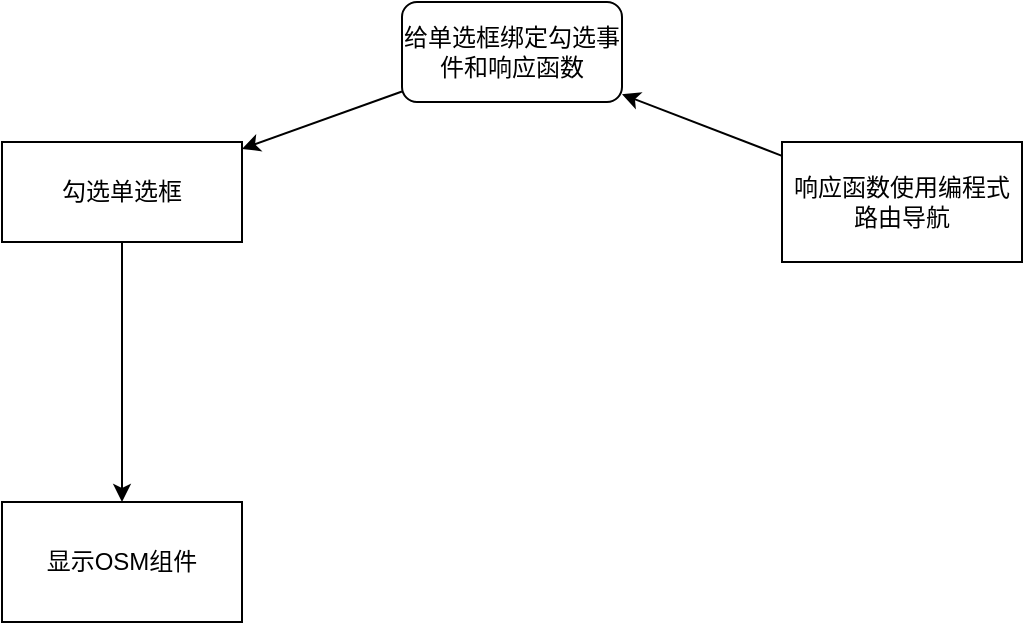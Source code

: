 <mxfile>
    <diagram id="jaCXow_G0j-6x0RFvNnN" name="第 1 页">
        <mxGraphModel dx="829" dy="628" grid="1" gridSize="10" guides="1" tooltips="1" connect="1" arrows="1" fold="1" page="1" pageScale="1" pageWidth="827" pageHeight="1169" math="0" shadow="0">
            <root>
                <mxCell id="0"/>
                <mxCell id="1" parent="0"/>
                <mxCell id="4" style="edgeStyle=none;html=1;" edge="1" parent="1" source="2" target="3">
                    <mxGeometry relative="1" as="geometry"/>
                </mxCell>
                <mxCell id="2" value="勾选单选框" style="rounded=0;whiteSpace=wrap;html=1;" vertex="1" parent="1">
                    <mxGeometry x="180" y="190" width="120" height="50" as="geometry"/>
                </mxCell>
                <mxCell id="3" value="显示OSM组件" style="rounded=0;whiteSpace=wrap;html=1;" vertex="1" parent="1">
                    <mxGeometry x="180" y="370" width="120" height="60" as="geometry"/>
                </mxCell>
                <mxCell id="6" style="edgeStyle=none;html=1;" edge="1" parent="1" source="5" target="2">
                    <mxGeometry relative="1" as="geometry"/>
                </mxCell>
                <mxCell id="5" value="给单选框绑定勾选事件和响应函数" style="rounded=1;whiteSpace=wrap;html=1;" vertex="1" parent="1">
                    <mxGeometry x="380" y="120" width="110" height="50" as="geometry"/>
                </mxCell>
                <mxCell id="8" style="edgeStyle=none;html=1;" edge="1" parent="1" source="7" target="5">
                    <mxGeometry relative="1" as="geometry"/>
                </mxCell>
                <mxCell id="7" value="响应函数使用编程式路由导航" style="rounded=0;whiteSpace=wrap;html=1;" vertex="1" parent="1">
                    <mxGeometry x="570" y="190" width="120" height="60" as="geometry"/>
                </mxCell>
            </root>
        </mxGraphModel>
    </diagram>
</mxfile>